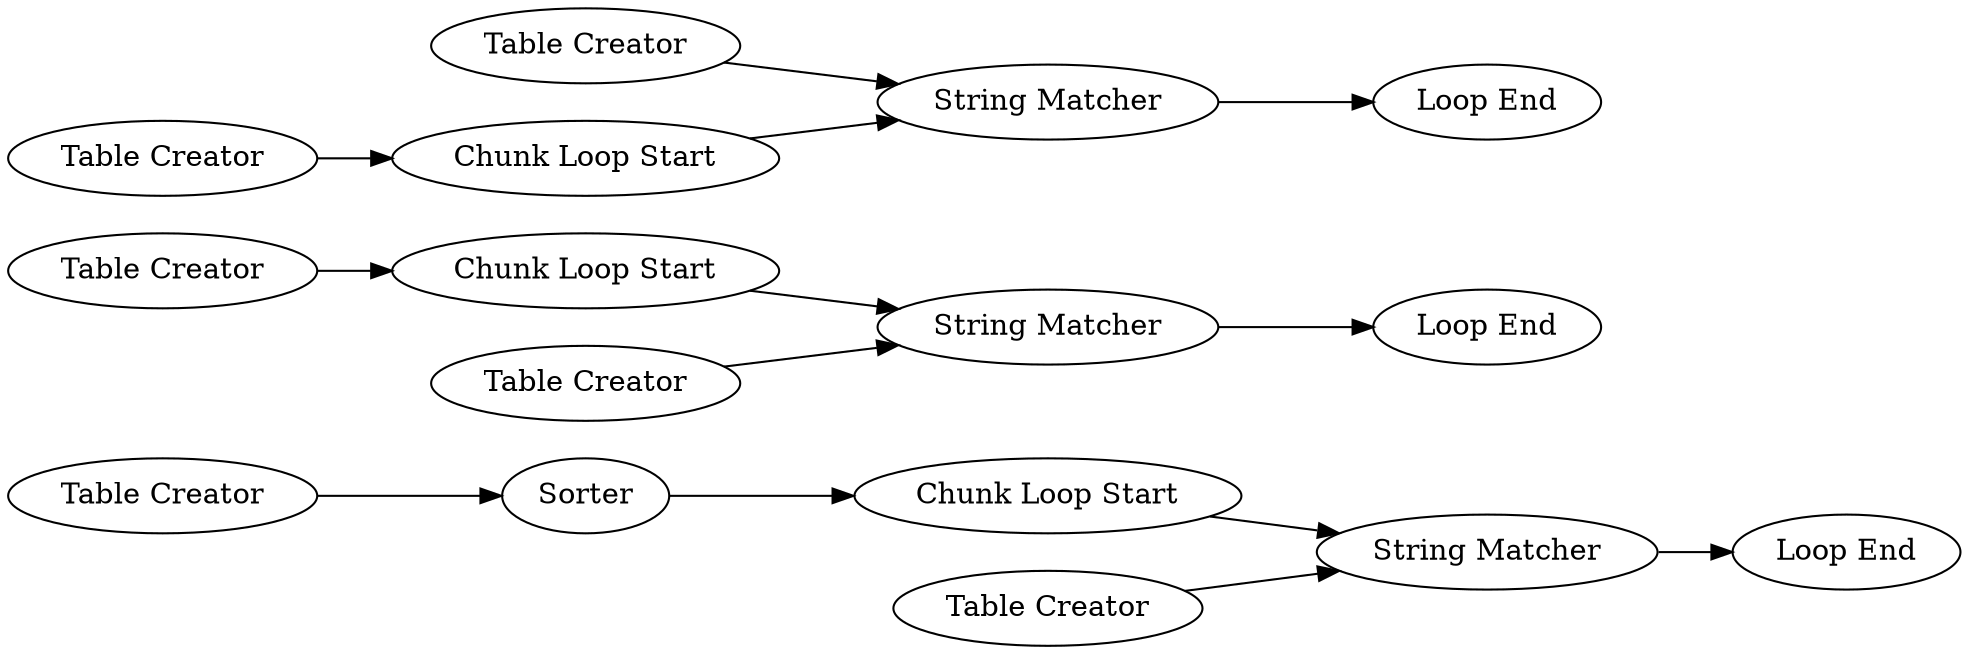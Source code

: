 digraph {
	"-4503711508800002319_15" [label="Loop End"]
	"-4503711508800002319_9" [label="String Matcher"]
	"-4503711508800002319_8" [label="Chunk Loop Start"]
	"-4503711508800002319_14" [label="String Matcher"]
	"-4503711508800002319_5" [label="Loop End"]
	"-4503711508800002319_2" [label="String Matcher"]
	"-4503711508800002319_6" [label="Table Creator"]
	"-4503711508800002319_4" [label="Chunk Loop Start"]
	"-4503711508800002319_17" [label=Sorter]
	"-4503711508800002319_12" [label="Chunk Loop Start"]
	"-4503711508800002319_11" [label="Table Creator"]
	"-4503711508800002319_7" [label="Loop End"]
	"-4503711508800002319_10" [label="Table Creator"]
	"-4503711508800002319_1" [label="Table Creator"]
	"-4503711508800002319_16" [label="Table Creator"]
	"-4503711508800002319_13" [label="Table Creator"]
	"-4503711508800002319_9" -> "-4503711508800002319_7"
	"-4503711508800002319_1" -> "-4503711508800002319_4"
	"-4503711508800002319_8" -> "-4503711508800002319_9"
	"-4503711508800002319_4" -> "-4503711508800002319_2"
	"-4503711508800002319_17" -> "-4503711508800002319_12"
	"-4503711508800002319_6" -> "-4503711508800002319_2"
	"-4503711508800002319_14" -> "-4503711508800002319_15"
	"-4503711508800002319_10" -> "-4503711508800002319_9"
	"-4503711508800002319_2" -> "-4503711508800002319_5"
	"-4503711508800002319_12" -> "-4503711508800002319_14"
	"-4503711508800002319_13" -> "-4503711508800002319_14"
	"-4503711508800002319_16" -> "-4503711508800002319_17"
	"-4503711508800002319_11" -> "-4503711508800002319_8"
	rankdir=LR
}
